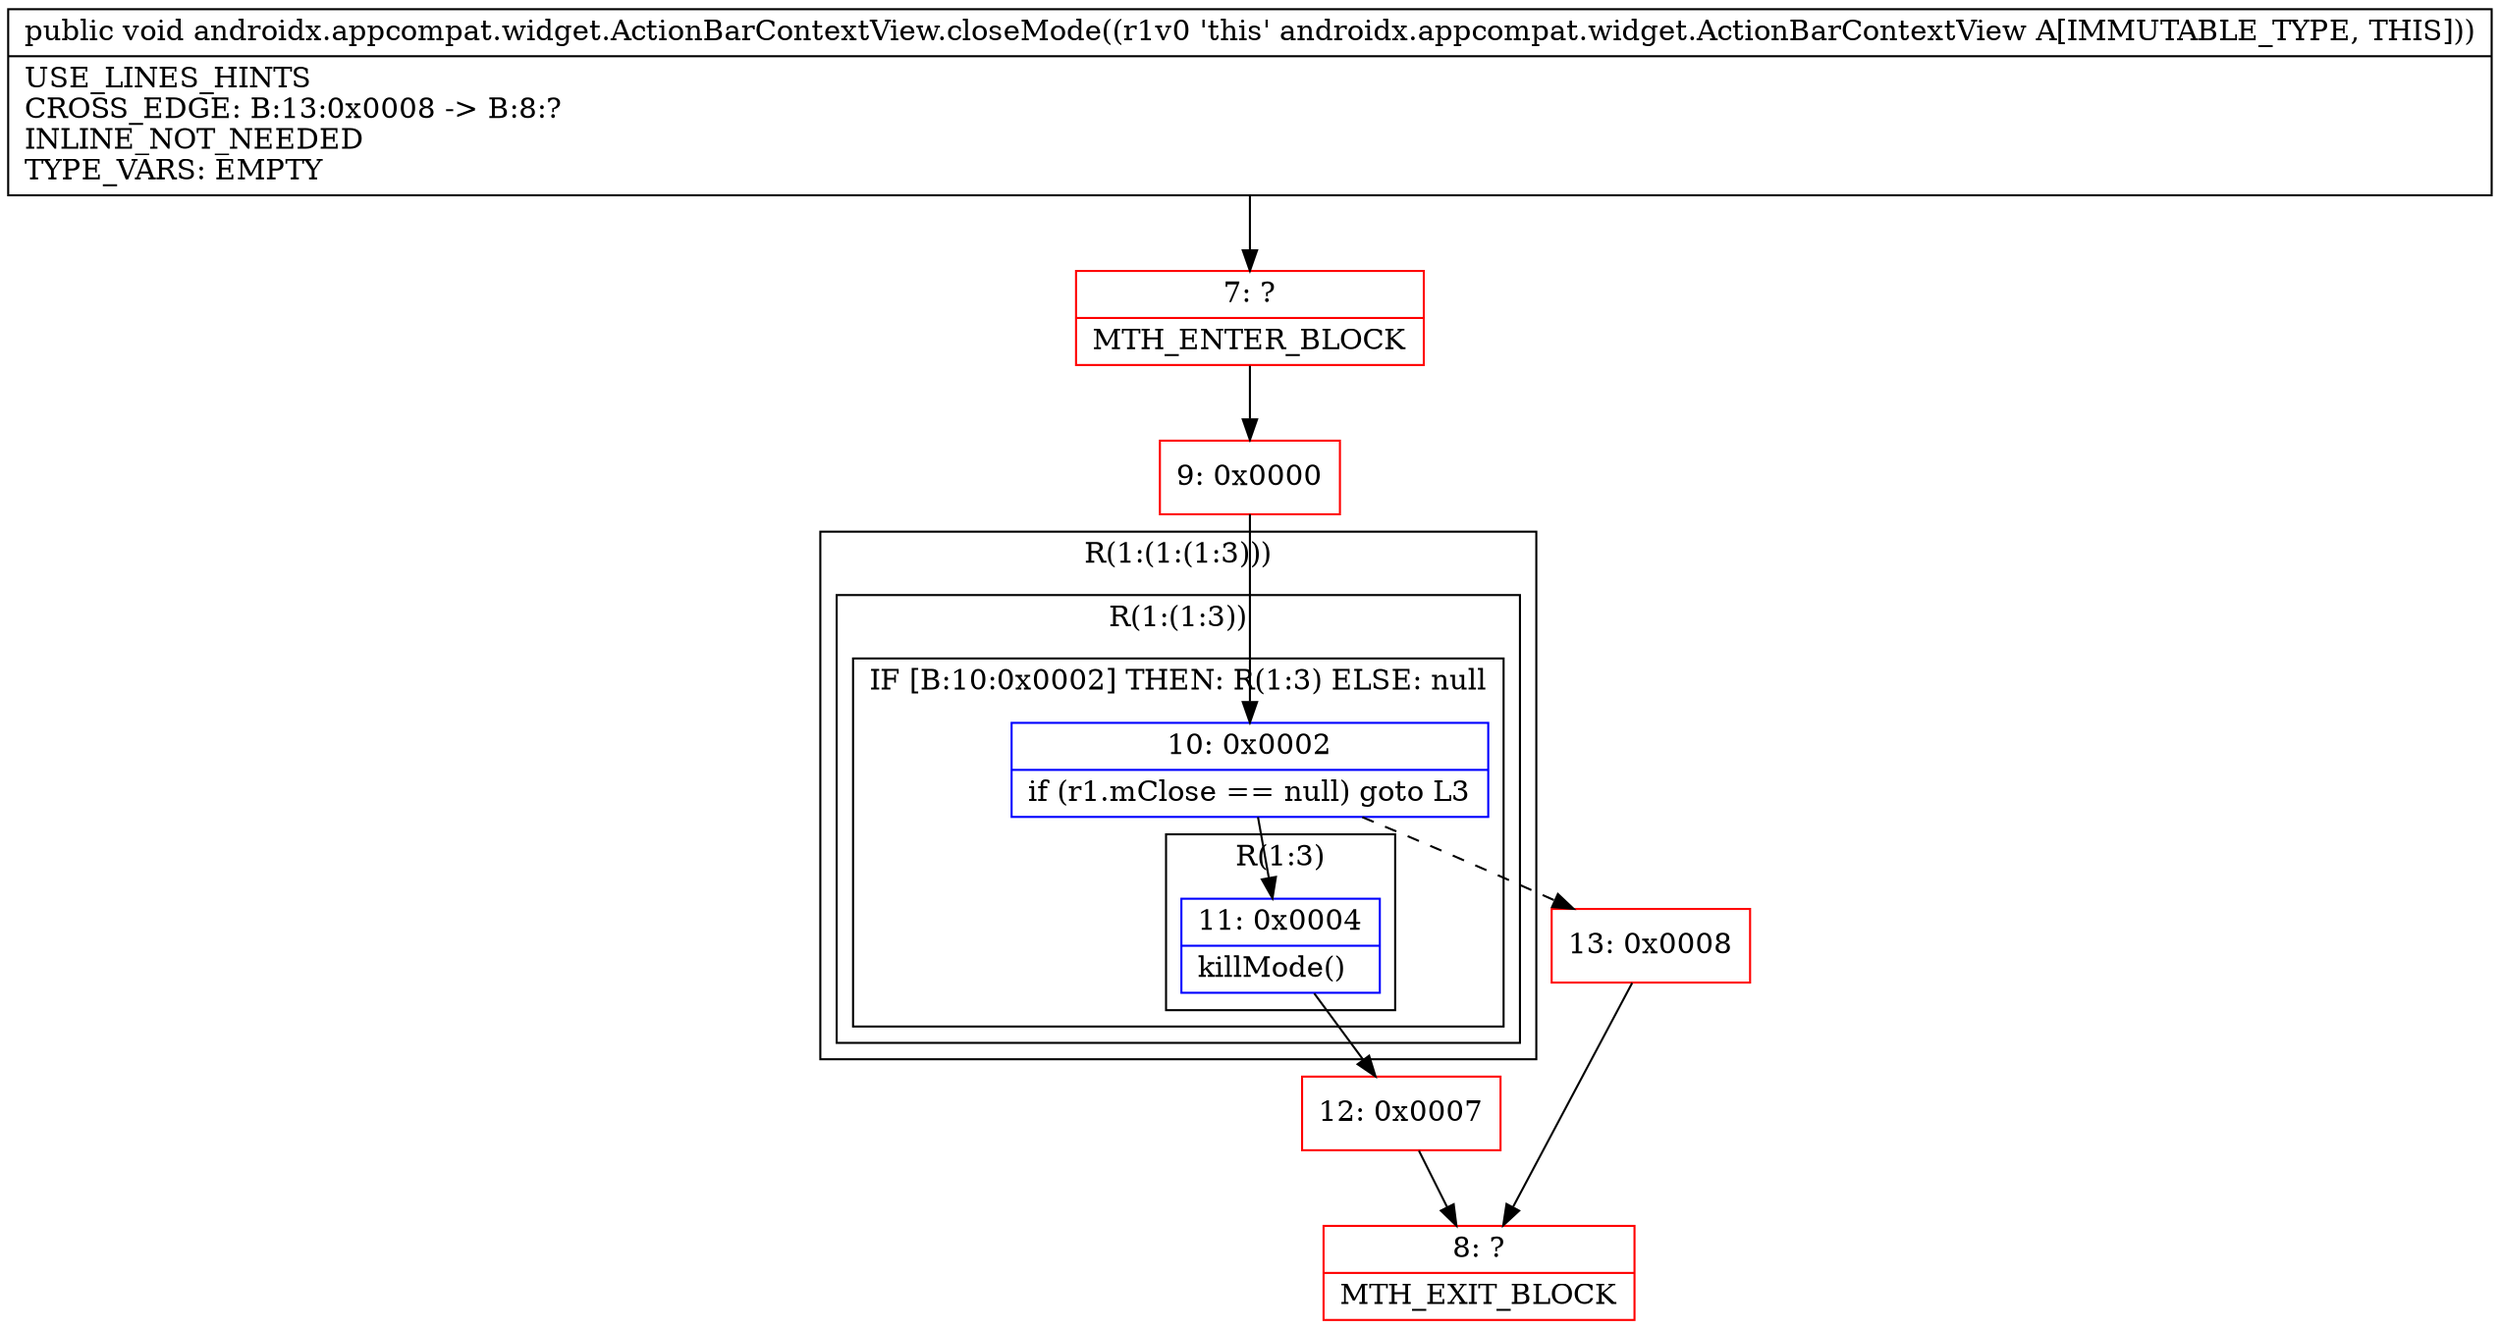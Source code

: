 digraph "CFG forandroidx.appcompat.widget.ActionBarContextView.closeMode()V" {
subgraph cluster_Region_166047107 {
label = "R(1:(1:(1:3)))";
node [shape=record,color=blue];
subgraph cluster_Region_745445049 {
label = "R(1:(1:3))";
node [shape=record,color=blue];
subgraph cluster_IfRegion_652420219 {
label = "IF [B:10:0x0002] THEN: R(1:3) ELSE: null";
node [shape=record,color=blue];
Node_10 [shape=record,label="{10\:\ 0x0002|if (r1.mClose == null) goto L3\l}"];
subgraph cluster_Region_1184969617 {
label = "R(1:3)";
node [shape=record,color=blue];
Node_11 [shape=record,label="{11\:\ 0x0004|killMode()\l}"];
}
}
}
}
Node_7 [shape=record,color=red,label="{7\:\ ?|MTH_ENTER_BLOCK\l}"];
Node_9 [shape=record,color=red,label="{9\:\ 0x0000}"];
Node_12 [shape=record,color=red,label="{12\:\ 0x0007}"];
Node_8 [shape=record,color=red,label="{8\:\ ?|MTH_EXIT_BLOCK\l}"];
Node_13 [shape=record,color=red,label="{13\:\ 0x0008}"];
MethodNode[shape=record,label="{public void androidx.appcompat.widget.ActionBarContextView.closeMode((r1v0 'this' androidx.appcompat.widget.ActionBarContextView A[IMMUTABLE_TYPE, THIS]))  | USE_LINES_HINTS\lCROSS_EDGE: B:13:0x0008 \-\> B:8:?\lINLINE_NOT_NEEDED\lTYPE_VARS: EMPTY\l}"];
MethodNode -> Node_7;Node_10 -> Node_11;
Node_10 -> Node_13[style=dashed];
Node_11 -> Node_12;
Node_7 -> Node_9;
Node_9 -> Node_10;
Node_12 -> Node_8;
Node_13 -> Node_8;
}

